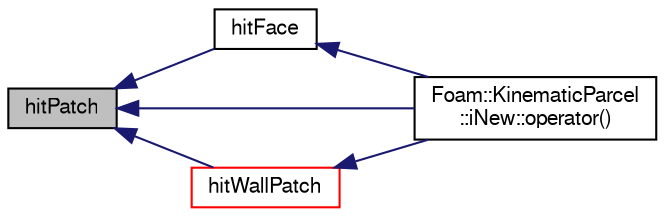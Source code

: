 digraph "hitPatch"
{
  bgcolor="transparent";
  edge [fontname="FreeSans",fontsize="10",labelfontname="FreeSans",labelfontsize="10"];
  node [fontname="FreeSans",fontsize="10",shape=record];
  rankdir="LR";
  Node448 [label="hitPatch",height=0.2,width=0.4,color="black", fillcolor="grey75", style="filled", fontcolor="black"];
  Node448 -> Node449 [dir="back",color="midnightblue",fontsize="10",style="solid",fontname="FreeSans"];
  Node449 [label="hitFace",height=0.2,width=0.4,color="black",URL="$a23878.html#a614a8a1ce70bc188ccb9209dec34aaf6",tooltip="Overridable function to handle the particle hitting a face. "];
  Node449 -> Node450 [dir="back",color="midnightblue",fontsize="10",style="solid",fontname="FreeSans"];
  Node450 [label="Foam::KinematicParcel\l::iNew::operator()",height=0.2,width=0.4,color="black",URL="$a23890.html#a60a07f9a45781da59d116ea2babe6b53"];
  Node448 -> Node451 [dir="back",color="midnightblue",fontsize="10",style="solid",fontname="FreeSans"];
  Node451 [label="hitWallPatch",height=0.2,width=0.4,color="red",URL="$a23878.html#a2f016956a18640904586b7df825867c8",tooltip="Overridable function to handle the particle hitting a wallPatch. "];
  Node451 -> Node450 [dir="back",color="midnightblue",fontsize="10",style="solid",fontname="FreeSans"];
  Node448 -> Node450 [dir="back",color="midnightblue",fontsize="10",style="solid",fontname="FreeSans"];
}
